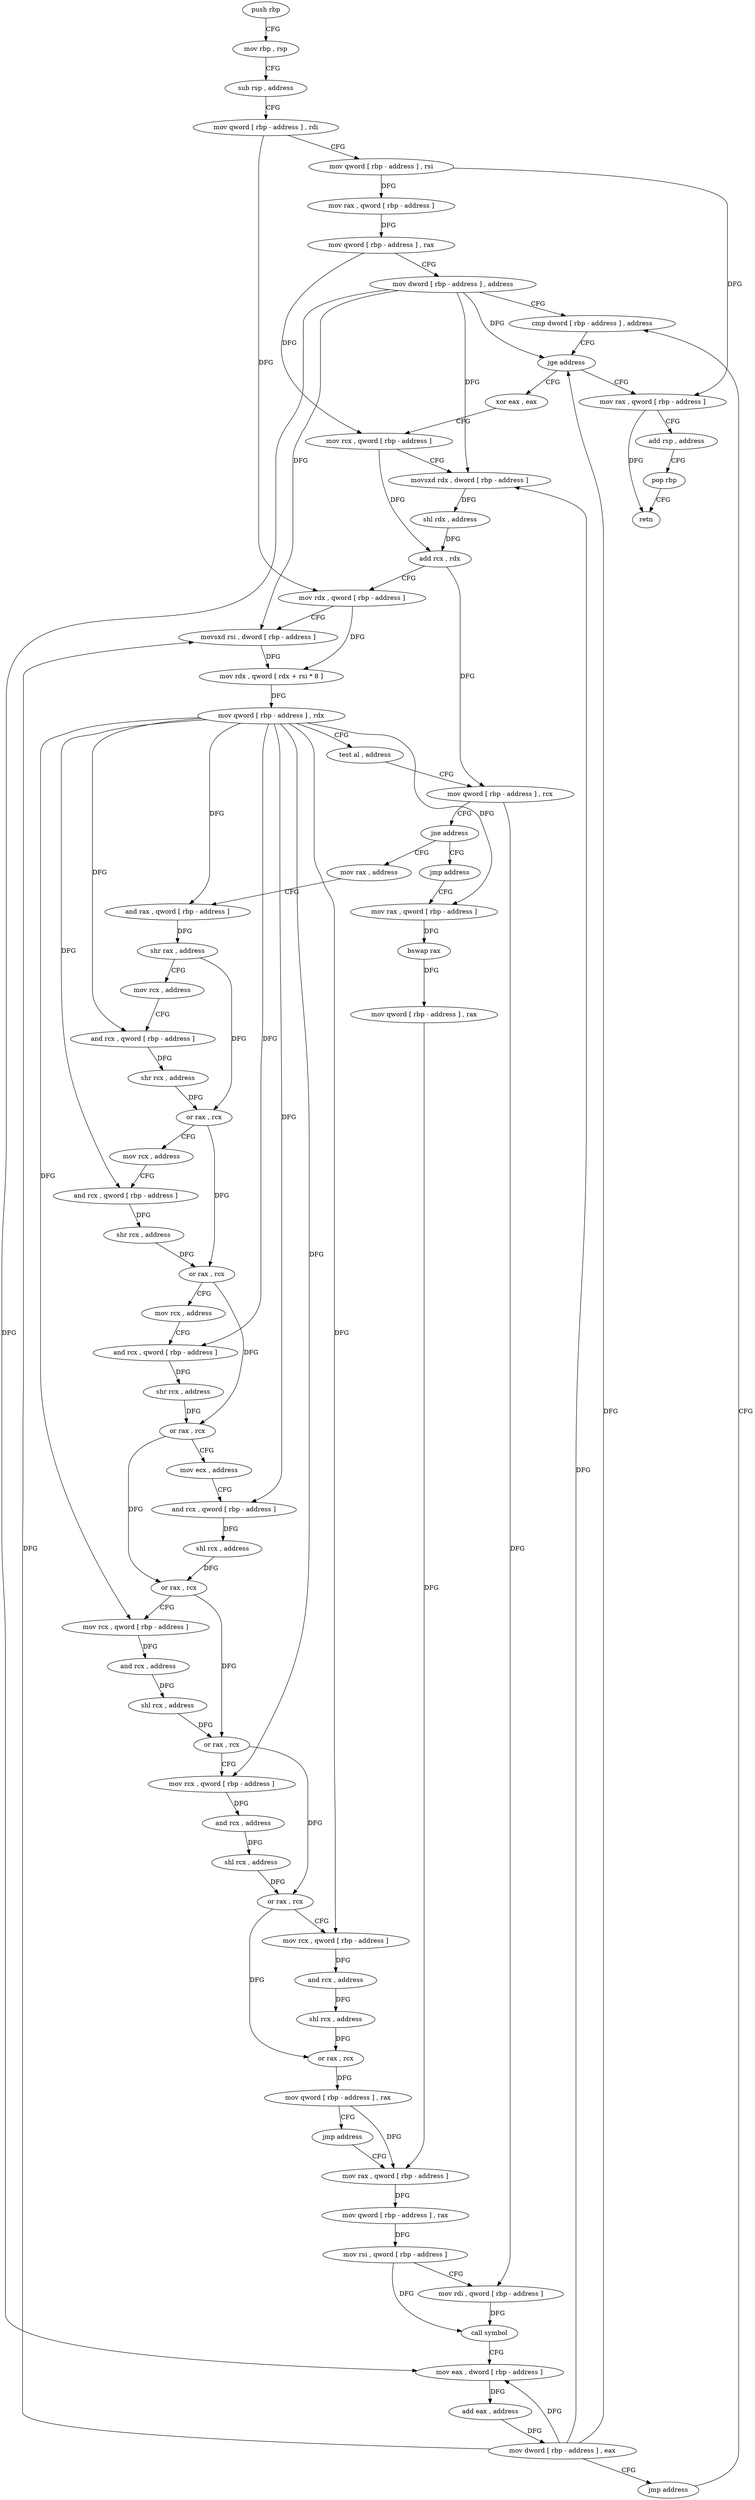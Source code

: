 digraph "func" {
"4289680" [label = "push rbp" ]
"4289681" [label = "mov rbp , rsp" ]
"4289684" [label = "sub rsp , address" ]
"4289688" [label = "mov qword [ rbp - address ] , rdi" ]
"4289692" [label = "mov qword [ rbp - address ] , rsi" ]
"4289696" [label = "mov rax , qword [ rbp - address ]" ]
"4289700" [label = "mov qword [ rbp - address ] , rax" ]
"4289704" [label = "mov dword [ rbp - address ] , address" ]
"4289711" [label = "cmp dword [ rbp - address ] , address" ]
"4289977" [label = "mov rax , qword [ rbp - address ]" ]
"4289981" [label = "add rsp , address" ]
"4289985" [label = "pop rbp" ]
"4289986" [label = "retn" ]
"4289721" [label = "xor eax , eax" ]
"4289723" [label = "mov rcx , qword [ rbp - address ]" ]
"4289727" [label = "movsxd rdx , dword [ rbp - address ]" ]
"4289731" [label = "shl rdx , address" ]
"4289735" [label = "add rcx , rdx" ]
"4289738" [label = "mov rdx , qword [ rbp - address ]" ]
"4289742" [label = "movsxd rsi , dword [ rbp - address ]" ]
"4289746" [label = "mov rdx , qword [ rdx + rsi * 8 ]" ]
"4289750" [label = "mov qword [ rbp - address ] , rdx" ]
"4289754" [label = "test al , address" ]
"4289756" [label = "mov qword [ rbp - address ] , rcx" ]
"4289760" [label = "jne address" ]
"4289771" [label = "mov rax , address" ]
"4289766" [label = "jmp address" ]
"4289781" [label = "and rax , qword [ rbp - address ]" ]
"4289785" [label = "shr rax , address" ]
"4289789" [label = "mov rcx , address" ]
"4289799" [label = "and rcx , qword [ rbp - address ]" ]
"4289803" [label = "shr rcx , address" ]
"4289807" [label = "or rax , rcx" ]
"4289810" [label = "mov rcx , address" ]
"4289820" [label = "and rcx , qword [ rbp - address ]" ]
"4289824" [label = "shr rcx , address" ]
"4289828" [label = "or rax , rcx" ]
"4289831" [label = "mov rcx , address" ]
"4289841" [label = "and rcx , qword [ rbp - address ]" ]
"4289845" [label = "shr rcx , address" ]
"4289849" [label = "or rax , rcx" ]
"4289852" [label = "mov ecx , address" ]
"4289857" [label = "and rcx , qword [ rbp - address ]" ]
"4289861" [label = "shl rcx , address" ]
"4289865" [label = "or rax , rcx" ]
"4289868" [label = "mov rcx , qword [ rbp - address ]" ]
"4289872" [label = "and rcx , address" ]
"4289879" [label = "shl rcx , address" ]
"4289883" [label = "or rax , rcx" ]
"4289886" [label = "mov rcx , qword [ rbp - address ]" ]
"4289890" [label = "and rcx , address" ]
"4289897" [label = "shl rcx , address" ]
"4289901" [label = "or rax , rcx" ]
"4289904" [label = "mov rcx , qword [ rbp - address ]" ]
"4289908" [label = "and rcx , address" ]
"4289915" [label = "shl rcx , address" ]
"4289919" [label = "or rax , rcx" ]
"4289922" [label = "mov qword [ rbp - address ] , rax" ]
"4289926" [label = "jmp address" ]
"4289942" [label = "mov rax , qword [ rbp - address ]" ]
"4289931" [label = "mov rax , qword [ rbp - address ]" ]
"4289946" [label = "mov qword [ rbp - address ] , rax" ]
"4289950" [label = "mov rsi , qword [ rbp - address ]" ]
"4289954" [label = "mov rdi , qword [ rbp - address ]" ]
"4289958" [label = "call symbol" ]
"4289963" [label = "mov eax , dword [ rbp - address ]" ]
"4289966" [label = "add eax , address" ]
"4289969" [label = "mov dword [ rbp - address ] , eax" ]
"4289972" [label = "jmp address" ]
"4289935" [label = "bswap rax" ]
"4289938" [label = "mov qword [ rbp - address ] , rax" ]
"4289715" [label = "jge address" ]
"4289680" -> "4289681" [ label = "CFG" ]
"4289681" -> "4289684" [ label = "CFG" ]
"4289684" -> "4289688" [ label = "CFG" ]
"4289688" -> "4289692" [ label = "CFG" ]
"4289688" -> "4289738" [ label = "DFG" ]
"4289692" -> "4289696" [ label = "DFG" ]
"4289692" -> "4289977" [ label = "DFG" ]
"4289696" -> "4289700" [ label = "DFG" ]
"4289700" -> "4289704" [ label = "CFG" ]
"4289700" -> "4289723" [ label = "DFG" ]
"4289704" -> "4289711" [ label = "CFG" ]
"4289704" -> "4289715" [ label = "DFG" ]
"4289704" -> "4289727" [ label = "DFG" ]
"4289704" -> "4289742" [ label = "DFG" ]
"4289704" -> "4289963" [ label = "DFG" ]
"4289711" -> "4289715" [ label = "CFG" ]
"4289977" -> "4289981" [ label = "CFG" ]
"4289977" -> "4289986" [ label = "DFG" ]
"4289981" -> "4289985" [ label = "CFG" ]
"4289985" -> "4289986" [ label = "CFG" ]
"4289721" -> "4289723" [ label = "CFG" ]
"4289723" -> "4289727" [ label = "CFG" ]
"4289723" -> "4289735" [ label = "DFG" ]
"4289727" -> "4289731" [ label = "DFG" ]
"4289731" -> "4289735" [ label = "DFG" ]
"4289735" -> "4289738" [ label = "CFG" ]
"4289735" -> "4289756" [ label = "DFG" ]
"4289738" -> "4289742" [ label = "CFG" ]
"4289738" -> "4289746" [ label = "DFG" ]
"4289742" -> "4289746" [ label = "DFG" ]
"4289746" -> "4289750" [ label = "DFG" ]
"4289750" -> "4289754" [ label = "CFG" ]
"4289750" -> "4289781" [ label = "DFG" ]
"4289750" -> "4289799" [ label = "DFG" ]
"4289750" -> "4289820" [ label = "DFG" ]
"4289750" -> "4289841" [ label = "DFG" ]
"4289750" -> "4289857" [ label = "DFG" ]
"4289750" -> "4289868" [ label = "DFG" ]
"4289750" -> "4289886" [ label = "DFG" ]
"4289750" -> "4289904" [ label = "DFG" ]
"4289750" -> "4289931" [ label = "DFG" ]
"4289754" -> "4289756" [ label = "CFG" ]
"4289756" -> "4289760" [ label = "CFG" ]
"4289756" -> "4289954" [ label = "DFG" ]
"4289760" -> "4289771" [ label = "CFG" ]
"4289760" -> "4289766" [ label = "CFG" ]
"4289771" -> "4289781" [ label = "CFG" ]
"4289766" -> "4289931" [ label = "CFG" ]
"4289781" -> "4289785" [ label = "DFG" ]
"4289785" -> "4289789" [ label = "CFG" ]
"4289785" -> "4289807" [ label = "DFG" ]
"4289789" -> "4289799" [ label = "CFG" ]
"4289799" -> "4289803" [ label = "DFG" ]
"4289803" -> "4289807" [ label = "DFG" ]
"4289807" -> "4289810" [ label = "CFG" ]
"4289807" -> "4289828" [ label = "DFG" ]
"4289810" -> "4289820" [ label = "CFG" ]
"4289820" -> "4289824" [ label = "DFG" ]
"4289824" -> "4289828" [ label = "DFG" ]
"4289828" -> "4289831" [ label = "CFG" ]
"4289828" -> "4289849" [ label = "DFG" ]
"4289831" -> "4289841" [ label = "CFG" ]
"4289841" -> "4289845" [ label = "DFG" ]
"4289845" -> "4289849" [ label = "DFG" ]
"4289849" -> "4289852" [ label = "CFG" ]
"4289849" -> "4289865" [ label = "DFG" ]
"4289852" -> "4289857" [ label = "CFG" ]
"4289857" -> "4289861" [ label = "DFG" ]
"4289861" -> "4289865" [ label = "DFG" ]
"4289865" -> "4289868" [ label = "CFG" ]
"4289865" -> "4289883" [ label = "DFG" ]
"4289868" -> "4289872" [ label = "DFG" ]
"4289872" -> "4289879" [ label = "DFG" ]
"4289879" -> "4289883" [ label = "DFG" ]
"4289883" -> "4289886" [ label = "CFG" ]
"4289883" -> "4289901" [ label = "DFG" ]
"4289886" -> "4289890" [ label = "DFG" ]
"4289890" -> "4289897" [ label = "DFG" ]
"4289897" -> "4289901" [ label = "DFG" ]
"4289901" -> "4289904" [ label = "CFG" ]
"4289901" -> "4289919" [ label = "DFG" ]
"4289904" -> "4289908" [ label = "DFG" ]
"4289908" -> "4289915" [ label = "DFG" ]
"4289915" -> "4289919" [ label = "DFG" ]
"4289919" -> "4289922" [ label = "DFG" ]
"4289922" -> "4289926" [ label = "CFG" ]
"4289922" -> "4289942" [ label = "DFG" ]
"4289926" -> "4289942" [ label = "CFG" ]
"4289942" -> "4289946" [ label = "DFG" ]
"4289931" -> "4289935" [ label = "DFG" ]
"4289946" -> "4289950" [ label = "DFG" ]
"4289950" -> "4289954" [ label = "CFG" ]
"4289950" -> "4289958" [ label = "DFG" ]
"4289954" -> "4289958" [ label = "DFG" ]
"4289958" -> "4289963" [ label = "CFG" ]
"4289963" -> "4289966" [ label = "DFG" ]
"4289966" -> "4289969" [ label = "DFG" ]
"4289969" -> "4289972" [ label = "CFG" ]
"4289969" -> "4289715" [ label = "DFG" ]
"4289969" -> "4289727" [ label = "DFG" ]
"4289969" -> "4289742" [ label = "DFG" ]
"4289969" -> "4289963" [ label = "DFG" ]
"4289972" -> "4289711" [ label = "CFG" ]
"4289935" -> "4289938" [ label = "DFG" ]
"4289938" -> "4289942" [ label = "DFG" ]
"4289715" -> "4289977" [ label = "CFG" ]
"4289715" -> "4289721" [ label = "CFG" ]
}
